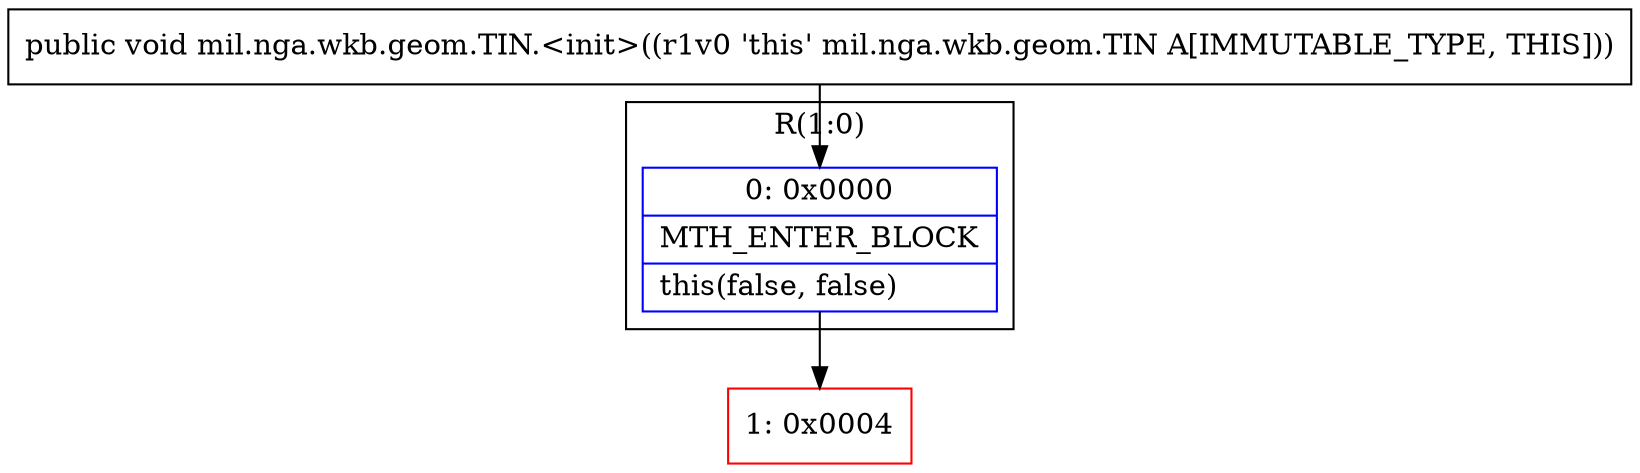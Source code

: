digraph "CFG formil.nga.wkb.geom.TIN.\<init\>()V" {
subgraph cluster_Region_778978891 {
label = "R(1:0)";
node [shape=record,color=blue];
Node_0 [shape=record,label="{0\:\ 0x0000|MTH_ENTER_BLOCK\l|this(false, false)\l}"];
}
Node_1 [shape=record,color=red,label="{1\:\ 0x0004}"];
MethodNode[shape=record,label="{public void mil.nga.wkb.geom.TIN.\<init\>((r1v0 'this' mil.nga.wkb.geom.TIN A[IMMUTABLE_TYPE, THIS])) }"];
MethodNode -> Node_0;
Node_0 -> Node_1;
}

